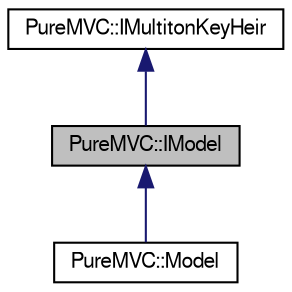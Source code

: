 digraph G
{
  edge [fontname="FreeSans",fontsize="10",labelfontname="FreeSans",labelfontsize="10"];
  node [fontname="FreeSans",fontsize="10",shape=record];
  Node1 [label="PureMVC::IModel",height=0.2,width=0.4,color="black", fillcolor="grey75", style="filled" fontcolor="black"];
  Node2 -> Node1 [dir=back,color="midnightblue",fontsize="10",style="solid"];
  Node2 [label="PureMVC::IMultitonKeyHeir",height=0.2,width=0.4,color="black", fillcolor="white", style="filled",URL="$class_pure_m_v_c_1_1_i_multiton_key_heir.html",tooltip="Contains a multiton key."];
  Node1 -> Node3 [dir=back,color="midnightblue",fontsize="10",style="solid"];
  Node3 [label="PureMVC::Model",height=0.2,width=0.4,color="black", fillcolor="white", style="filled",URL="$class_pure_m_v_c_1_1_model.html",tooltip="A Multiton IModel implementation."];
}
